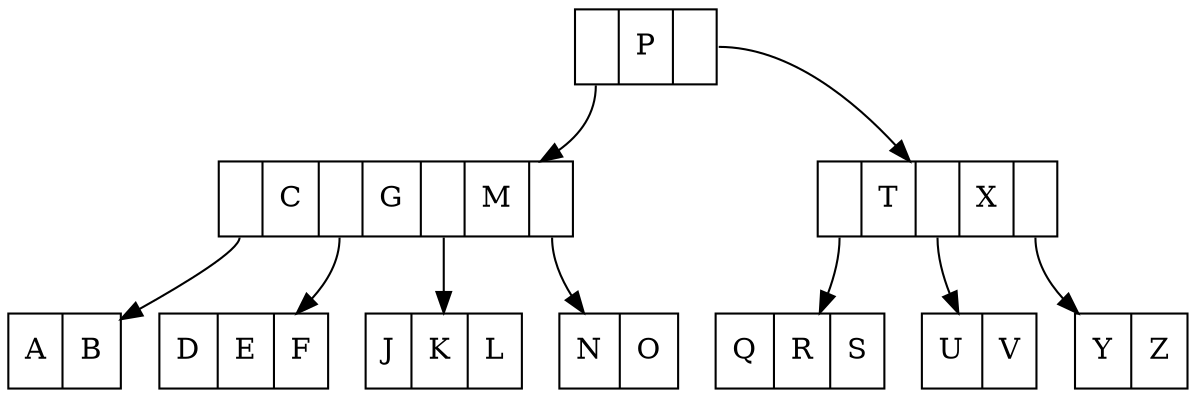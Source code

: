 digraph G{
	margin="0"
	node[shape=record]
	tP[label="<C0>|P|<C1>"];
	tPCGM[label="<C0>|C|<C1>|G|<C2>|M|<C3>"];
	tPCGMAB[label="A|B"];
	tPCGMDEF[label="D|E|F"];
	tPCGMJKL[label="J|K|L"];
	tPCGMNO[label="N|O"];
	tPCGM:C0->tPCGMAB;
	tPCGM:C1->tPCGMDEF;
	tPCGM:C2->tPCGMJKL;
	tPCGM:C3->tPCGMNO;
	tPTX[label="<C0>|T|<C1>|X|<C2>"];
	tPTXQRS[label="Q|R|S"];
	tPTXUV[label="U|V"];
	tPTXYZ[label="Y|Z"];
	tPTX:C0->tPTXQRS;
	tPTX:C1->tPTXUV;
	tPTX:C2->tPTXYZ;
	tP:C0->tPCGM;
	tP:C1->tPTX;
}